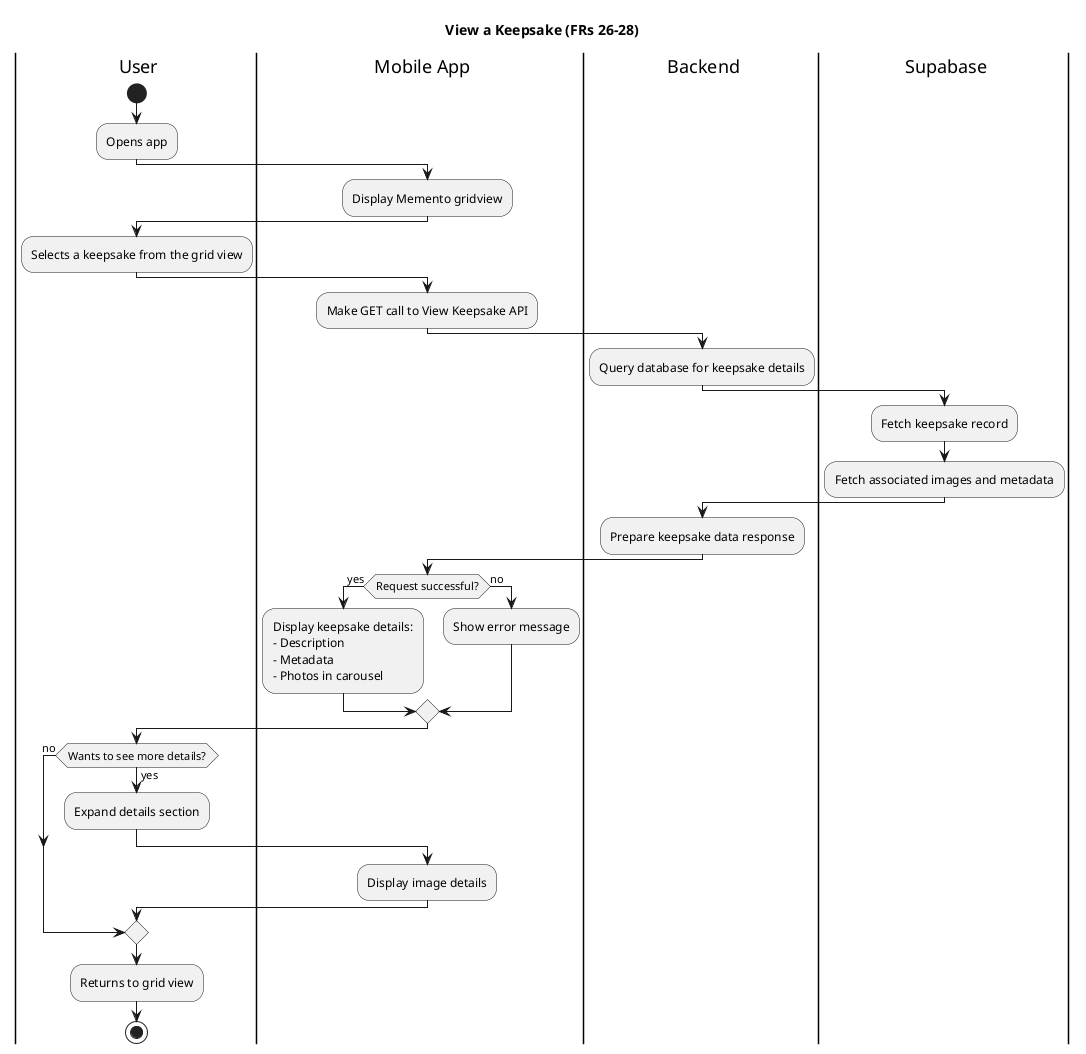 @startuml
title View a Keepsake (FRs 26-28)

|user| User
|mobile| Mobile App
|backend| Backend
|db| Supabase

|user|
start
:Opens app;

|mobile|
:Display Memento gridview;

|user|
:Selects a keepsake from the grid view;

|mobile|
:Make GET call to View Keepsake API;

|backend|
:Query database for keepsake details;
|db|
:Fetch keepsake record;
:Fetch associated images and metadata;

|backend|
:Prepare keepsake data response;

|mobile|
if (Request successful?) is (yes) then
  :Display keepsake details:
  - Description
  - Metadata
  - Photos in carousel;
else (no)
  :Show error message;
endif

|user|
if (Wants to see more details?) is (yes) then
  :Expand details section;
  |mobile|
  :Display image details;
else (no)
endif

|user|
:Returns to grid view;

stop
@enduml
